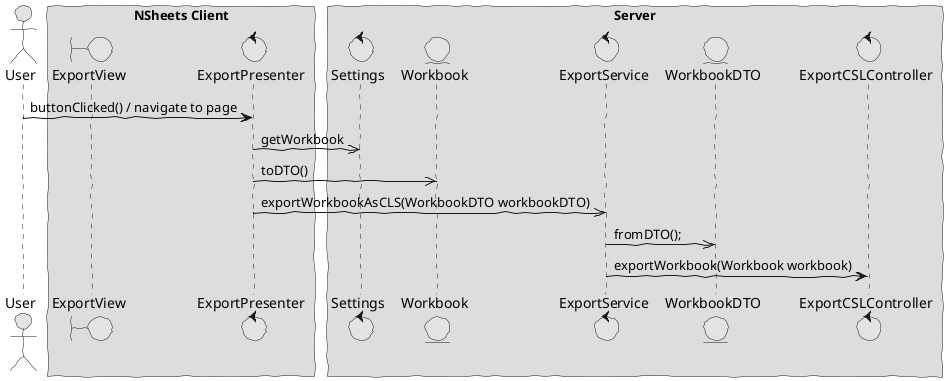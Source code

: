 @startuml  design1.png
skinparam handwritten true
skinparam monochrome true
skinparam packageStyle rect
skinparam defaultFontName FG Virgil
skinparam shadowing false

actor User
boundary ExportView
control ExportPresenter
control ExportService
control ExportCSLController
control Settings
entity Workbook

box "NSheets Client"
participant ExportView
participant ExportPresenter
end box

box "Server"
participant Settings
participant Workbook
participant ExportService
entity WorkbookDTO
participant ExportCSLController
end box



User -> ExportPresenter : buttonClicked() / navigate to page
ExportPresenter ->> Settings : getWorkbook
ExportPresenter ->> Workbook : toDTO()
ExportPresenter ->> ExportService : exportWorkbookAsCLS(WorkbookDTO workbookDTO)
ExportService ->> WorkbookDTO : fromDTO();
ExportService -> ExportCSLController : exportWorkbook(Workbook workbook)

@enduml
